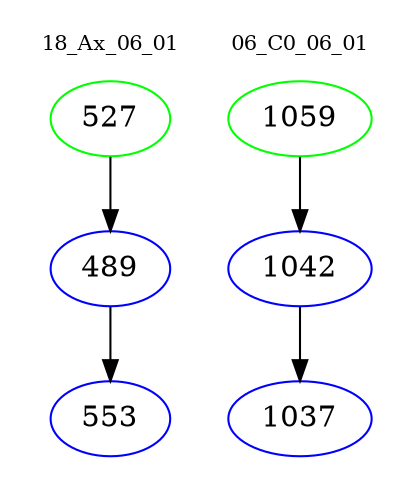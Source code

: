 digraph{
subgraph cluster_0 {
color = white
label = "18_Ax_06_01";
fontsize=10;
T0_527 [label="527", color="green"]
T0_527 -> T0_489 [color="black"]
T0_489 [label="489", color="blue"]
T0_489 -> T0_553 [color="black"]
T0_553 [label="553", color="blue"]
}
subgraph cluster_1 {
color = white
label = "06_C0_06_01";
fontsize=10;
T1_1059 [label="1059", color="green"]
T1_1059 -> T1_1042 [color="black"]
T1_1042 [label="1042", color="blue"]
T1_1042 -> T1_1037 [color="black"]
T1_1037 [label="1037", color="blue"]
}
}
